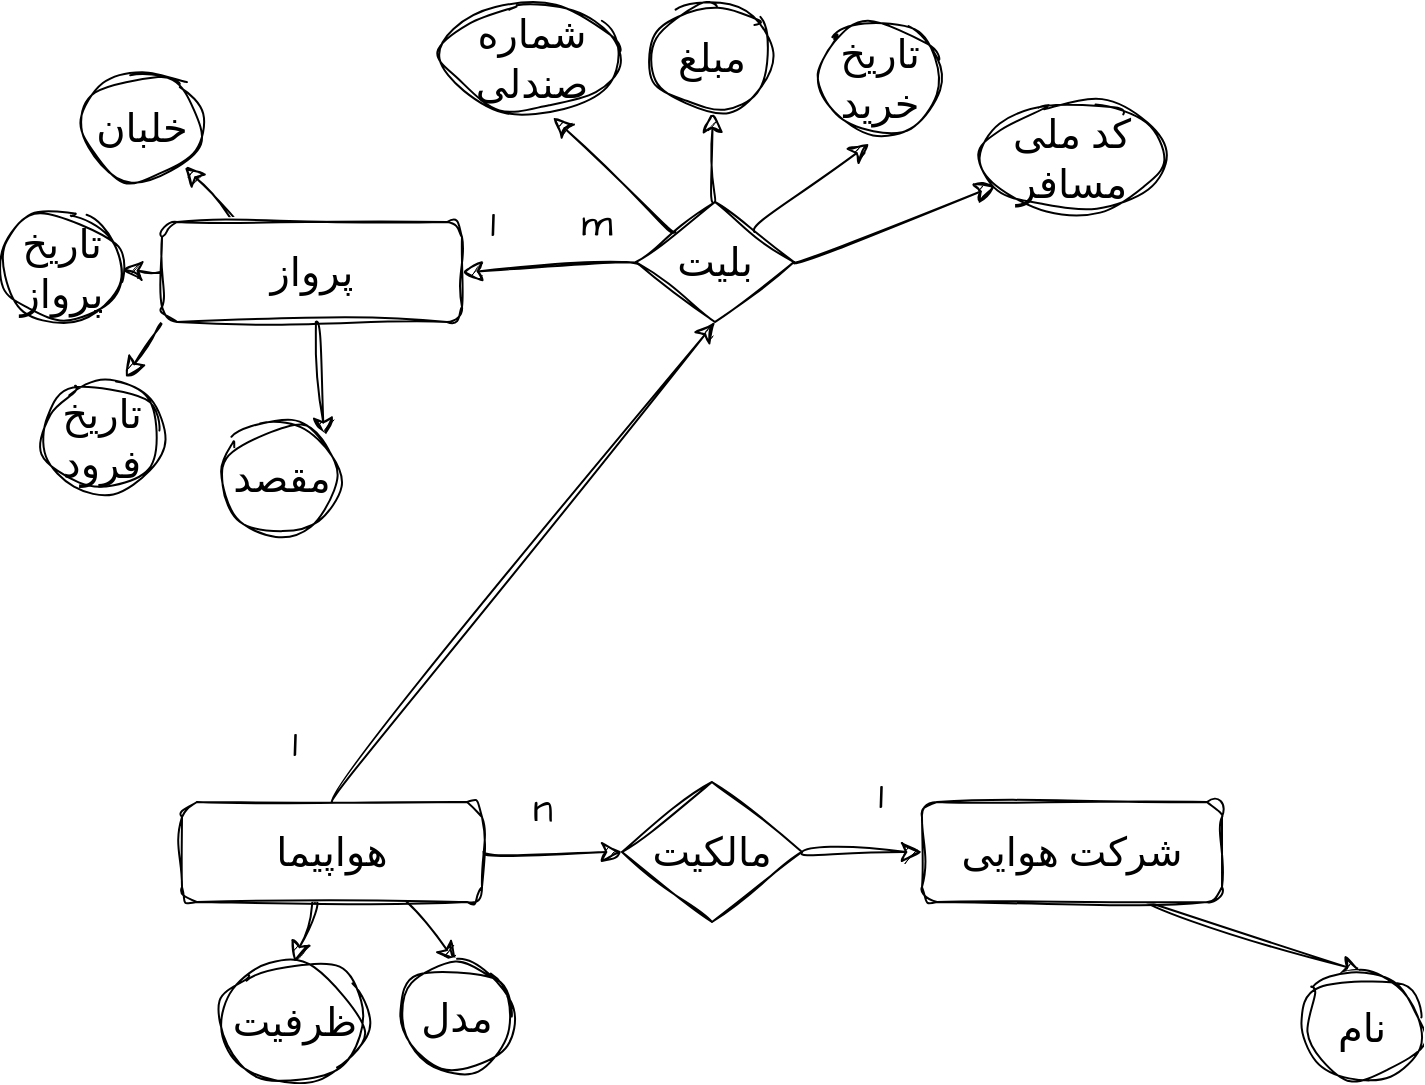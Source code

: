 <mxfile version="21.2.1" type="device">
  <diagram id="R2lEEEUBdFMjLlhIrx00" name="Page-1">
    <mxGraphModel dx="1074" dy="730" grid="1" gridSize="10" guides="1" tooltips="1" connect="1" arrows="1" fold="1" page="1" pageScale="1" pageWidth="850" pageHeight="1100" math="0" shadow="0" extFonts="Permanent Marker^https://fonts.googleapis.com/css?family=Permanent+Marker">
      <root>
        <mxCell id="0" />
        <mxCell id="1" parent="0" />
        <mxCell id="e5UC9WEAQRYTpEzsSVB4-51" style="edgeStyle=none;curved=1;rounded=0;sketch=1;hachureGap=4;jiggle=2;curveFitting=1;orthogonalLoop=1;jettySize=auto;html=1;exitX=1;exitY=0.5;exitDx=0;exitDy=0;fontFamily=Architects Daughter;fontSource=https%3A%2F%2Ffonts.googleapis.com%2Fcss%3Ffamily%3DArchitects%2BDaughter;fontSize=16;startSize=8;endSize=8;" parent="1" source="e5UC9WEAQRYTpEzsSVB4-6" target="e5UC9WEAQRYTpEzsSVB4-43" edge="1">
          <mxGeometry relative="1" as="geometry">
            <mxPoint x="600" y="240" as="sourcePoint" />
          </mxGeometry>
        </mxCell>
        <mxCell id="e5UC9WEAQRYTpEzsSVB4-39" style="edgeStyle=none;curved=1;rounded=0;sketch=1;hachureGap=4;jiggle=2;curveFitting=1;orthogonalLoop=1;jettySize=auto;html=1;entryX=0.5;entryY=1;entryDx=0;entryDy=0;fontFamily=Architects Daughter;fontSource=https%3A%2F%2Ffonts.googleapis.com%2Fcss%3Ffamily%3DArchitects%2BDaughter;fontSize=16;startSize=8;endSize=8;exitX=0.5;exitY=0;exitDx=0;exitDy=0;" parent="1" source="e5UC9WEAQRYTpEzsSVB4-4" target="e5UC9WEAQRYTpEzsSVB4-6" edge="1">
          <mxGeometry relative="1" as="geometry" />
        </mxCell>
        <mxCell id="e5UC9WEAQRYTpEzsSVB4-55" style="edgeStyle=none;curved=1;rounded=0;sketch=1;hachureGap=4;jiggle=2;curveFitting=1;orthogonalLoop=1;jettySize=auto;html=1;exitX=0.75;exitY=1;exitDx=0;exitDy=0;entryX=0.5;entryY=0;entryDx=0;entryDy=0;fontFamily=Architects Daughter;fontSource=https%3A%2F%2Ffonts.googleapis.com%2Fcss%3Ffamily%3DArchitects%2BDaughter;fontSize=16;startSize=8;endSize=8;" parent="1" source="e5UC9WEAQRYTpEzsSVB4-2" target="e5UC9WEAQRYTpEzsSVB4-30" edge="1">
          <mxGeometry relative="1" as="geometry" />
        </mxCell>
        <mxCell id="e5UC9WEAQRYTpEzsSVB4-2" value="&lt;font face=&quot;Vazirmatn&quot;&gt;شرکت هوایی&lt;/font&gt;" style="rounded=1;whiteSpace=wrap;html=1;sketch=1;hachureGap=4;jiggle=2;curveFitting=1;fontFamily=Architects Daughter;fontSource=https%3A%2F%2Ffonts.googleapis.com%2Fcss%3Ffamily%3DArchitects%2BDaughter;fontSize=20;" parent="1" vertex="1">
          <mxGeometry x="530" y="530" width="150" height="50" as="geometry" />
        </mxCell>
        <mxCell id="e5UC9WEAQRYTpEzsSVB4-16" style="edgeStyle=none;curved=1;rounded=0;sketch=1;hachureGap=4;jiggle=2;curveFitting=1;orthogonalLoop=1;jettySize=auto;html=1;entryX=0;entryY=0.5;entryDx=0;entryDy=0;fontFamily=Architects Daughter;fontSource=https%3A%2F%2Ffonts.googleapis.com%2Fcss%3Ffamily%3DArchitects%2BDaughter;fontSize=16;startSize=8;endSize=8;" parent="1" source="e5UC9WEAQRYTpEzsSVB4-4" target="e5UC9WEAQRYTpEzsSVB4-15" edge="1">
          <mxGeometry relative="1" as="geometry" />
        </mxCell>
        <mxCell id="e5UC9WEAQRYTpEzsSVB4-52" style="edgeStyle=none;curved=1;rounded=0;sketch=1;hachureGap=4;jiggle=2;curveFitting=1;orthogonalLoop=1;jettySize=auto;html=1;entryX=0.5;entryY=0;entryDx=0;entryDy=0;fontFamily=Architects Daughter;fontSource=https%3A%2F%2Ffonts.googleapis.com%2Fcss%3Ffamily%3DArchitects%2BDaughter;fontSize=16;startSize=8;endSize=8;" parent="1" source="e5UC9WEAQRYTpEzsSVB4-4" target="e5UC9WEAQRYTpEzsSVB4-26" edge="1">
          <mxGeometry relative="1" as="geometry" />
        </mxCell>
        <mxCell id="e5UC9WEAQRYTpEzsSVB4-53" style="edgeStyle=none;curved=1;rounded=0;sketch=1;hachureGap=4;jiggle=2;curveFitting=1;orthogonalLoop=1;jettySize=auto;html=1;exitX=0.75;exitY=1;exitDx=0;exitDy=0;entryX=0.5;entryY=0;entryDx=0;entryDy=0;fontFamily=Architects Daughter;fontSource=https%3A%2F%2Ffonts.googleapis.com%2Fcss%3Ffamily%3DArchitects%2BDaughter;fontSize=16;startSize=8;endSize=8;" parent="1" source="e5UC9WEAQRYTpEzsSVB4-4" target="e5UC9WEAQRYTpEzsSVB4-20" edge="1">
          <mxGeometry relative="1" as="geometry" />
        </mxCell>
        <mxCell id="e5UC9WEAQRYTpEzsSVB4-4" value="&lt;font face=&quot;Vazirmatn&quot;&gt;هواپیما&lt;/font&gt;" style="rounded=1;whiteSpace=wrap;html=1;sketch=1;hachureGap=4;jiggle=2;curveFitting=1;fontFamily=Architects Daughter;fontSource=https%3A%2F%2Ffonts.googleapis.com%2Fcss%3Ffamily%3DArchitects%2BDaughter;fontSize=20;" parent="1" vertex="1">
          <mxGeometry x="160" y="530" width="150" height="50" as="geometry" />
        </mxCell>
        <mxCell id="e5UC9WEAQRYTpEzsSVB4-22" style="edgeStyle=none;curved=1;rounded=0;sketch=1;hachureGap=4;jiggle=2;curveFitting=1;orthogonalLoop=1;jettySize=auto;html=1;entryX=1;entryY=0.5;entryDx=0;entryDy=0;fontFamily=Architects Daughter;fontSource=https%3A%2F%2Ffonts.googleapis.com%2Fcss%3Ffamily%3DArchitects%2BDaughter;fontSize=16;startSize=8;endSize=8;" parent="1" source="e5UC9WEAQRYTpEzsSVB4-6" target="e5UC9WEAQRYTpEzsSVB4-12" edge="1">
          <mxGeometry relative="1" as="geometry" />
        </mxCell>
        <mxCell id="e5UC9WEAQRYTpEzsSVB4-47" style="edgeStyle=none;curved=1;rounded=0;sketch=1;hachureGap=4;jiggle=2;curveFitting=1;orthogonalLoop=1;jettySize=auto;html=1;exitX=0.5;exitY=0;exitDx=0;exitDy=0;entryX=0.5;entryY=1;entryDx=0;entryDy=0;fontFamily=Architects Daughter;fontSource=https%3A%2F%2Ffonts.googleapis.com%2Fcss%3Ffamily%3DArchitects%2BDaughter;fontSize=16;startSize=8;endSize=8;" parent="1" source="e5UC9WEAQRYTpEzsSVB4-6" target="e5UC9WEAQRYTpEzsSVB4-31" edge="1">
          <mxGeometry relative="1" as="geometry" />
        </mxCell>
        <mxCell id="e5UC9WEAQRYTpEzsSVB4-48" style="edgeStyle=none;curved=1;rounded=0;sketch=1;hachureGap=4;jiggle=2;curveFitting=1;orthogonalLoop=1;jettySize=auto;html=1;exitX=0;exitY=0;exitDx=0;exitDy=0;entryX=0.617;entryY=1.049;entryDx=0;entryDy=0;entryPerimeter=0;fontFamily=Architects Daughter;fontSource=https%3A%2F%2Ffonts.googleapis.com%2Fcss%3Ffamily%3DArchitects%2BDaughter;fontSize=16;startSize=8;endSize=8;" parent="1" source="e5UC9WEAQRYTpEzsSVB4-6" target="e5UC9WEAQRYTpEzsSVB4-32" edge="1">
          <mxGeometry relative="1" as="geometry" />
        </mxCell>
        <mxCell id="e5UC9WEAQRYTpEzsSVB4-49" style="edgeStyle=none;curved=1;rounded=0;sketch=1;hachureGap=4;jiggle=2;curveFitting=1;orthogonalLoop=1;jettySize=auto;html=1;exitX=1;exitY=0;exitDx=0;exitDy=0;entryX=0.409;entryY=1.105;entryDx=0;entryDy=0;entryPerimeter=0;fontFamily=Architects Daughter;fontSource=https%3A%2F%2Ffonts.googleapis.com%2Fcss%3Ffamily%3DArchitects%2BDaughter;fontSize=16;startSize=8;endSize=8;" parent="1" source="e5UC9WEAQRYTpEzsSVB4-6" target="e5UC9WEAQRYTpEzsSVB4-13" edge="1">
          <mxGeometry relative="1" as="geometry" />
        </mxCell>
        <mxCell id="e5UC9WEAQRYTpEzsSVB4-6" value="&lt;font data-font-src=&quot;https://fonts.googleapis.com/css?family=Vazirmatn&quot; face=&quot;Vazirmatn&quot;&gt;بلیت&lt;/font&gt;" style="rhombus;whiteSpace=wrap;html=1;sketch=1;hachureGap=4;jiggle=2;curveFitting=1;fontFamily=Architects Daughter;fontSource=https%3A%2F%2Ffonts.googleapis.com%2Fcss%3Ffamily%3DArchitects%2BDaughter;fontSize=20;" parent="1" vertex="1">
          <mxGeometry x="387" y="230" width="79" height="60" as="geometry" />
        </mxCell>
        <mxCell id="e5UC9WEAQRYTpEzsSVB4-45" style="edgeStyle=none;curved=1;rounded=0;sketch=1;hachureGap=4;jiggle=2;curveFitting=1;orthogonalLoop=1;jettySize=auto;html=1;exitX=0;exitY=0.5;exitDx=0;exitDy=0;fontFamily=Architects Daughter;fontSource=https%3A%2F%2Ffonts.googleapis.com%2Fcss%3Ffamily%3DArchitects%2BDaughter;fontSize=16;startSize=8;endSize=8;" parent="1" source="e5UC9WEAQRYTpEzsSVB4-12" target="e5UC9WEAQRYTpEzsSVB4-33" edge="1">
          <mxGeometry relative="1" as="geometry" />
        </mxCell>
        <mxCell id="e5UC9WEAQRYTpEzsSVB4-46" style="edgeStyle=none;curved=1;rounded=0;sketch=1;hachureGap=4;jiggle=2;curveFitting=1;orthogonalLoop=1;jettySize=auto;html=1;exitX=0.25;exitY=0;exitDx=0;exitDy=0;entryX=1;entryY=1;entryDx=0;entryDy=0;fontFamily=Architects Daughter;fontSource=https%3A%2F%2Ffonts.googleapis.com%2Fcss%3Ffamily%3DArchitects%2BDaughter;fontSize=16;startSize=8;endSize=8;" parent="1" source="e5UC9WEAQRYTpEzsSVB4-12" target="e5UC9WEAQRYTpEzsSVB4-38" edge="1">
          <mxGeometry relative="1" as="geometry" />
        </mxCell>
        <mxCell id="xtDmYshiLa1Xi-3Hi5Xd-3" style="edgeStyle=none;curved=1;rounded=0;sketch=1;hachureGap=4;jiggle=2;curveFitting=1;orthogonalLoop=1;jettySize=auto;html=1;exitX=0;exitY=1;exitDx=0;exitDy=0;entryX=0.697;entryY=-0.043;entryDx=0;entryDy=0;entryPerimeter=0;fontFamily=Architects Daughter;fontSource=https%3A%2F%2Ffonts.googleapis.com%2Fcss%3Ffamily%3DArchitects%2BDaughter;fontSize=16;startSize=8;endSize=8;" parent="1" source="e5UC9WEAQRYTpEzsSVB4-12" target="xtDmYshiLa1Xi-3Hi5Xd-1" edge="1">
          <mxGeometry relative="1" as="geometry" />
        </mxCell>
        <mxCell id="xtDmYshiLa1Xi-3Hi5Xd-4" style="edgeStyle=none;curved=1;rounded=0;sketch=1;hachureGap=4;jiggle=2;curveFitting=1;orthogonalLoop=1;jettySize=auto;html=1;entryX=1;entryY=0;entryDx=0;entryDy=0;fontFamily=Architects Daughter;fontSource=https%3A%2F%2Ffonts.googleapis.com%2Fcss%3Ffamily%3DArchitects%2BDaughter;fontSize=16;startSize=8;endSize=8;" parent="1" source="e5UC9WEAQRYTpEzsSVB4-12" target="xtDmYshiLa1Xi-3Hi5Xd-2" edge="1">
          <mxGeometry relative="1" as="geometry" />
        </mxCell>
        <mxCell id="e5UC9WEAQRYTpEzsSVB4-12" value="&lt;font face=&quot;Vazirmatn&quot;&gt;پرواز&lt;/font&gt;" style="rounded=1;whiteSpace=wrap;html=1;sketch=1;hachureGap=4;jiggle=2;curveFitting=1;fontFamily=Architects Daughter;fontSource=https%3A%2F%2Ffonts.googleapis.com%2Fcss%3Ffamily%3DArchitects%2BDaughter;fontSize=20;" parent="1" vertex="1">
          <mxGeometry x="150" y="240" width="150" height="50" as="geometry" />
        </mxCell>
        <mxCell id="e5UC9WEAQRYTpEzsSVB4-13" value="&lt;font face=&quot;Vazirmatn&quot;&gt;تاریخ&lt;br&gt;خرید&lt;br&gt;&lt;/font&gt;" style="ellipse;whiteSpace=wrap;html=1;sketch=1;hachureGap=4;jiggle=2;curveFitting=1;fontFamily=Architects Daughter;fontSource=https%3A%2F%2Ffonts.googleapis.com%2Fcss%3Ffamily%3DArchitects%2BDaughter;fontSize=20;" parent="1" vertex="1">
          <mxGeometry x="479" y="140" width="60" height="55" as="geometry" />
        </mxCell>
        <mxCell id="e5UC9WEAQRYTpEzsSVB4-17" style="edgeStyle=none;curved=1;rounded=0;sketch=1;hachureGap=4;jiggle=2;curveFitting=1;orthogonalLoop=1;jettySize=auto;html=1;entryX=0;entryY=0.5;entryDx=0;entryDy=0;fontFamily=Architects Daughter;fontSource=https%3A%2F%2Ffonts.googleapis.com%2Fcss%3Ffamily%3DArchitects%2BDaughter;fontSize=16;startSize=8;endSize=8;" parent="1" source="e5UC9WEAQRYTpEzsSVB4-15" target="e5UC9WEAQRYTpEzsSVB4-2" edge="1">
          <mxGeometry relative="1" as="geometry" />
        </mxCell>
        <mxCell id="e5UC9WEAQRYTpEzsSVB4-15" value="&lt;font data-font-src=&quot;https://fonts.googleapis.com/css?family=Vazirmatn&quot; face=&quot;Vazirmatn&quot;&gt;مالکیت&lt;/font&gt;" style="rhombus;whiteSpace=wrap;html=1;sketch=1;hachureGap=4;jiggle=2;curveFitting=1;fontFamily=Architects Daughter;fontSource=https%3A%2F%2Ffonts.googleapis.com%2Fcss%3Ffamily%3DArchitects%2BDaughter;fontSize=20;" parent="1" vertex="1">
          <mxGeometry x="380" y="520" width="90" height="70" as="geometry" />
        </mxCell>
        <mxCell id="e5UC9WEAQRYTpEzsSVB4-18" value="n" style="text;html=1;align=center;verticalAlign=middle;resizable=0;points=[];autosize=1;strokeColor=none;fillColor=none;fontSize=20;fontFamily=Architects Daughter;" parent="1" vertex="1">
          <mxGeometry x="325" y="513" width="30" height="40" as="geometry" />
        </mxCell>
        <mxCell id="e5UC9WEAQRYTpEzsSVB4-19" value="1" style="text;html=1;align=center;verticalAlign=middle;resizable=0;points=[];autosize=1;strokeColor=none;fillColor=none;fontSize=20;fontFamily=Architects Daughter;" parent="1" vertex="1">
          <mxGeometry x="494" y="506" width="30" height="40" as="geometry" />
        </mxCell>
        <mxCell id="e5UC9WEAQRYTpEzsSVB4-20" value="&lt;font face=&quot;Vazirmatn&quot;&gt;مدل&lt;/font&gt;" style="ellipse;whiteSpace=wrap;html=1;sketch=1;hachureGap=4;jiggle=2;curveFitting=1;fontFamily=Architects Daughter;fontSource=https%3A%2F%2Ffonts.googleapis.com%2Fcss%3Ffamily%3DArchitects%2BDaughter;fontSize=20;" parent="1" vertex="1">
          <mxGeometry x="270" y="610" width="55" height="55" as="geometry" />
        </mxCell>
        <mxCell id="e5UC9WEAQRYTpEzsSVB4-24" value="m" style="text;html=1;align=center;verticalAlign=middle;resizable=0;points=[];autosize=1;strokeColor=none;fillColor=none;fontSize=20;fontFamily=Architects Daughter;" parent="1" vertex="1">
          <mxGeometry x="347" y="220" width="40" height="40" as="geometry" />
        </mxCell>
        <mxCell id="e5UC9WEAQRYTpEzsSVB4-26" value="&lt;font face=&quot;Vazirmatn&quot;&gt;ظرفیت&lt;/font&gt;" style="ellipse;whiteSpace=wrap;html=1;sketch=1;hachureGap=4;jiggle=2;curveFitting=1;fontFamily=Architects Daughter;fontSource=https%3A%2F%2Ffonts.googleapis.com%2Fcss%3Ffamily%3DArchitects%2BDaughter;fontSize=20;" parent="1" vertex="1">
          <mxGeometry x="180" y="610" width="72.5" height="60" as="geometry" />
        </mxCell>
        <mxCell id="e5UC9WEAQRYTpEzsSVB4-30" value="&lt;font face=&quot;Vazirmatn&quot;&gt;نام&lt;/font&gt;" style="ellipse;whiteSpace=wrap;html=1;sketch=1;hachureGap=4;jiggle=2;curveFitting=1;fontFamily=Architects Daughter;fontSource=https%3A%2F%2Ffonts.googleapis.com%2Fcss%3Ffamily%3DArchitects%2BDaughter;fontSize=20;" parent="1" vertex="1">
          <mxGeometry x="720" y="615" width="60" height="55" as="geometry" />
        </mxCell>
        <mxCell id="e5UC9WEAQRYTpEzsSVB4-31" value="&lt;font face=&quot;Vazirmatn&quot;&gt;مبلغ&lt;/font&gt;" style="ellipse;whiteSpace=wrap;html=1;sketch=1;hachureGap=4;jiggle=2;curveFitting=1;fontFamily=Architects Daughter;fontSource=https%3A%2F%2Ffonts.googleapis.com%2Fcss%3Ffamily%3DArchitects%2BDaughter;fontSize=20;" parent="1" vertex="1">
          <mxGeometry x="395" y="130" width="60" height="55" as="geometry" />
        </mxCell>
        <mxCell id="e5UC9WEAQRYTpEzsSVB4-32" value="&lt;font face=&quot;Vazirmatn&quot;&gt;شماره صندلی&lt;/font&gt;" style="ellipse;whiteSpace=wrap;html=1;sketch=1;hachureGap=4;jiggle=2;curveFitting=1;fontFamily=Architects Daughter;fontSource=https%3A%2F%2Ffonts.googleapis.com%2Fcss%3Ffamily%3DArchitects%2BDaughter;fontSize=20;" parent="1" vertex="1">
          <mxGeometry x="290" y="130" width="90" height="55" as="geometry" />
        </mxCell>
        <mxCell id="e5UC9WEAQRYTpEzsSVB4-33" value="&lt;font face=&quot;Vazirmatn&quot;&gt;تاریخ&lt;br&gt;پرواز&lt;br&gt;&lt;/font&gt;" style="ellipse;whiteSpace=wrap;html=1;sketch=1;hachureGap=4;jiggle=2;curveFitting=1;fontFamily=Architects Daughter;fontSource=https%3A%2F%2Ffonts.googleapis.com%2Fcss%3Ffamily%3DArchitects%2BDaughter;fontSize=20;" parent="1" vertex="1">
          <mxGeometry x="70" y="235" width="60" height="55" as="geometry" />
        </mxCell>
        <mxCell id="e5UC9WEAQRYTpEzsSVB4-38" value="&lt;font face=&quot;Vazirmatn&quot;&gt;خلبان&lt;/font&gt;" style="ellipse;whiteSpace=wrap;html=1;sketch=1;hachureGap=4;jiggle=2;curveFitting=1;fontFamily=Architects Daughter;fontSource=https%3A%2F%2Ffonts.googleapis.com%2Fcss%3Ffamily%3DArchitects%2BDaughter;fontSize=20;" parent="1" vertex="1">
          <mxGeometry x="110" y="165" width="60" height="55" as="geometry" />
        </mxCell>
        <mxCell id="e5UC9WEAQRYTpEzsSVB4-40" value="1" style="text;html=1;align=center;verticalAlign=middle;resizable=0;points=[];autosize=1;strokeColor=none;fillColor=none;fontSize=20;fontFamily=Architects Daughter;" parent="1" vertex="1">
          <mxGeometry x="201.25" y="480" width="30" height="40" as="geometry" />
        </mxCell>
        <mxCell id="e5UC9WEAQRYTpEzsSVB4-43" value="&lt;font face=&quot;Vazirmatn&quot;&gt;کد ملی&lt;br&gt;مسافر&lt;br&gt;&lt;/font&gt;" style="ellipse;whiteSpace=wrap;html=1;sketch=1;hachureGap=4;jiggle=2;curveFitting=1;fontFamily=Architects Daughter;fontSource=https%3A%2F%2Ffonts.googleapis.com%2Fcss%3Ffamily%3DArchitects%2BDaughter;fontSize=20;" parent="1" vertex="1">
          <mxGeometry x="560" y="180" width="90" height="55" as="geometry" />
        </mxCell>
        <mxCell id="xtDmYshiLa1Xi-3Hi5Xd-1" value="&lt;font face=&quot;Vazirmatn&quot;&gt;تاریخ فرود&lt;/font&gt;" style="ellipse;whiteSpace=wrap;html=1;sketch=1;hachureGap=4;jiggle=2;curveFitting=1;fontFamily=Architects Daughter;fontSource=https%3A%2F%2Ffonts.googleapis.com%2Fcss%3Ffamily%3DArchitects%2BDaughter;fontSize=20;" parent="1" vertex="1">
          <mxGeometry x="90" y="320" width="60" height="55" as="geometry" />
        </mxCell>
        <mxCell id="xtDmYshiLa1Xi-3Hi5Xd-2" value="&lt;font face=&quot;Vazirmatn&quot;&gt;مقصد&lt;/font&gt;" style="ellipse;whiteSpace=wrap;html=1;sketch=1;hachureGap=4;jiggle=2;curveFitting=1;fontFamily=Architects Daughter;fontSource=https%3A%2F%2Ffonts.googleapis.com%2Fcss%3Ffamily%3DArchitects%2BDaughter;fontSize=20;" parent="1" vertex="1">
          <mxGeometry x="180" y="340" width="60" height="55" as="geometry" />
        </mxCell>
        <mxCell id="JpW3sjrjp2JxjZlr39bT-2" value="1" style="text;html=1;align=center;verticalAlign=middle;resizable=0;points=[];autosize=1;strokeColor=none;fillColor=none;fontSize=20;fontFamily=Architects Daughter;" vertex="1" parent="1">
          <mxGeometry x="300" y="220" width="30" height="40" as="geometry" />
        </mxCell>
      </root>
    </mxGraphModel>
  </diagram>
</mxfile>
